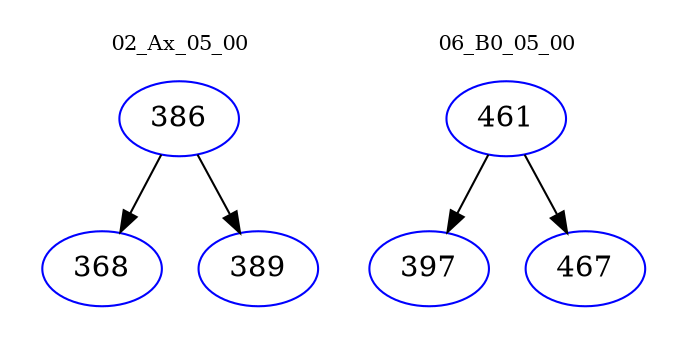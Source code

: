 digraph{
subgraph cluster_0 {
color = white
label = "02_Ax_05_00";
fontsize=10;
T0_386 [label="386", color="blue"]
T0_386 -> T0_368 [color="black"]
T0_368 [label="368", color="blue"]
T0_386 -> T0_389 [color="black"]
T0_389 [label="389", color="blue"]
}
subgraph cluster_1 {
color = white
label = "06_B0_05_00";
fontsize=10;
T1_461 [label="461", color="blue"]
T1_461 -> T1_397 [color="black"]
T1_397 [label="397", color="blue"]
T1_461 -> T1_467 [color="black"]
T1_467 [label="467", color="blue"]
}
}
